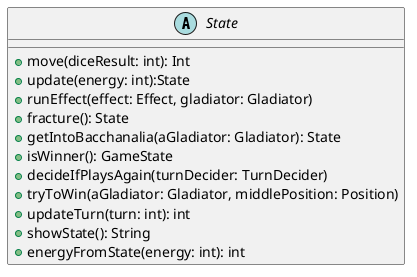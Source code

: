 @startuml
abstract State {
    +move(diceResult: int): Int
    +update(energy: int):State
    +runEffect(effect: Effect, gladiator: Gladiator)
    +fracture(): State
    +getIntoBacchanalia(aGladiator: Gladiator): State
    +isWinner(): GameState
    +decideIfPlaysAgain(turnDecider: TurnDecider)
    +tryToWin(aGladiator: Gladiator, middlePosition: Position)
    +updateTurn(turn: int): int
    +showState(): String
    +energyFromState(energy: int): int
}   
@enduml